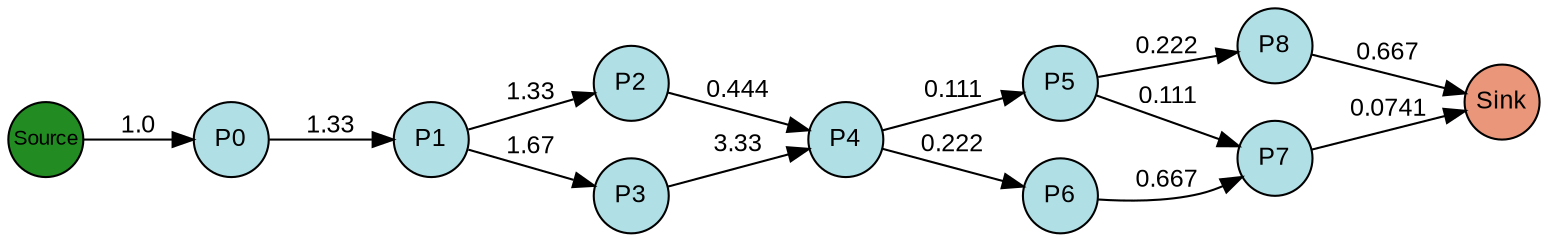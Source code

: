 digraph {
  splines=true;
node [margin=0 fontname=arial fontcolor=black fontsize=12 shape=circle width=0.5 fixedsize=true style=filled fillcolor=powderblue]
  1 [label="P0"]
  2 [label="P1"]
  3 [label="P2"]
  4 [label="P3"]
  5 [label="P4"]
  6 [label="P5"]
  7 [label="P6"]
  8 [label="P7"]
  9 [label="P8"]
  node [margin=0 fontname=arial fontcolor=black fontsize=10 shape=circle width=0.5 fixedsize=true style=filled fillcolor=forestgreen]
  10 [label="Source"]
  node [margin=0 fontname=arial fontcolor=black fontsize=12 shape=circle width=0.5 fixedsize=true style=filled fillcolor=darksalmon]
  11 [label="Sink"]
rankdir=LR
edge [margin=0 fontname=arial fontcolor=black fontsize=12]
   1 -> 2 [label="1.33"]
   2 -> 3 [label="1.33"]
   2 -> 4 [label="1.67"]
   3 -> 5 [label="0.444"]
   4 -> 5 [label="3.33"]
   5 -> 6 [label="0.111"]
   5 -> 7 [label="0.222"]
   6 -> 8 [label="0.111"]
   7 -> 8 [label="0.667"]
   6 -> 9 [label="0.222"]
   10 -> 1 [label="1.0"]
   9 -> 11 [label="0.667"]
   8 -> 11 [label="0.0741"]

  {rank=same 10}
	{rank=same  1 }
	{rank=same  2 }
	{rank=same  3, 4 }
	{rank=same  5 }
	{rank=same  6, 7 }
	{rank=same  8, 9 }
  {rank=same 11}
}
